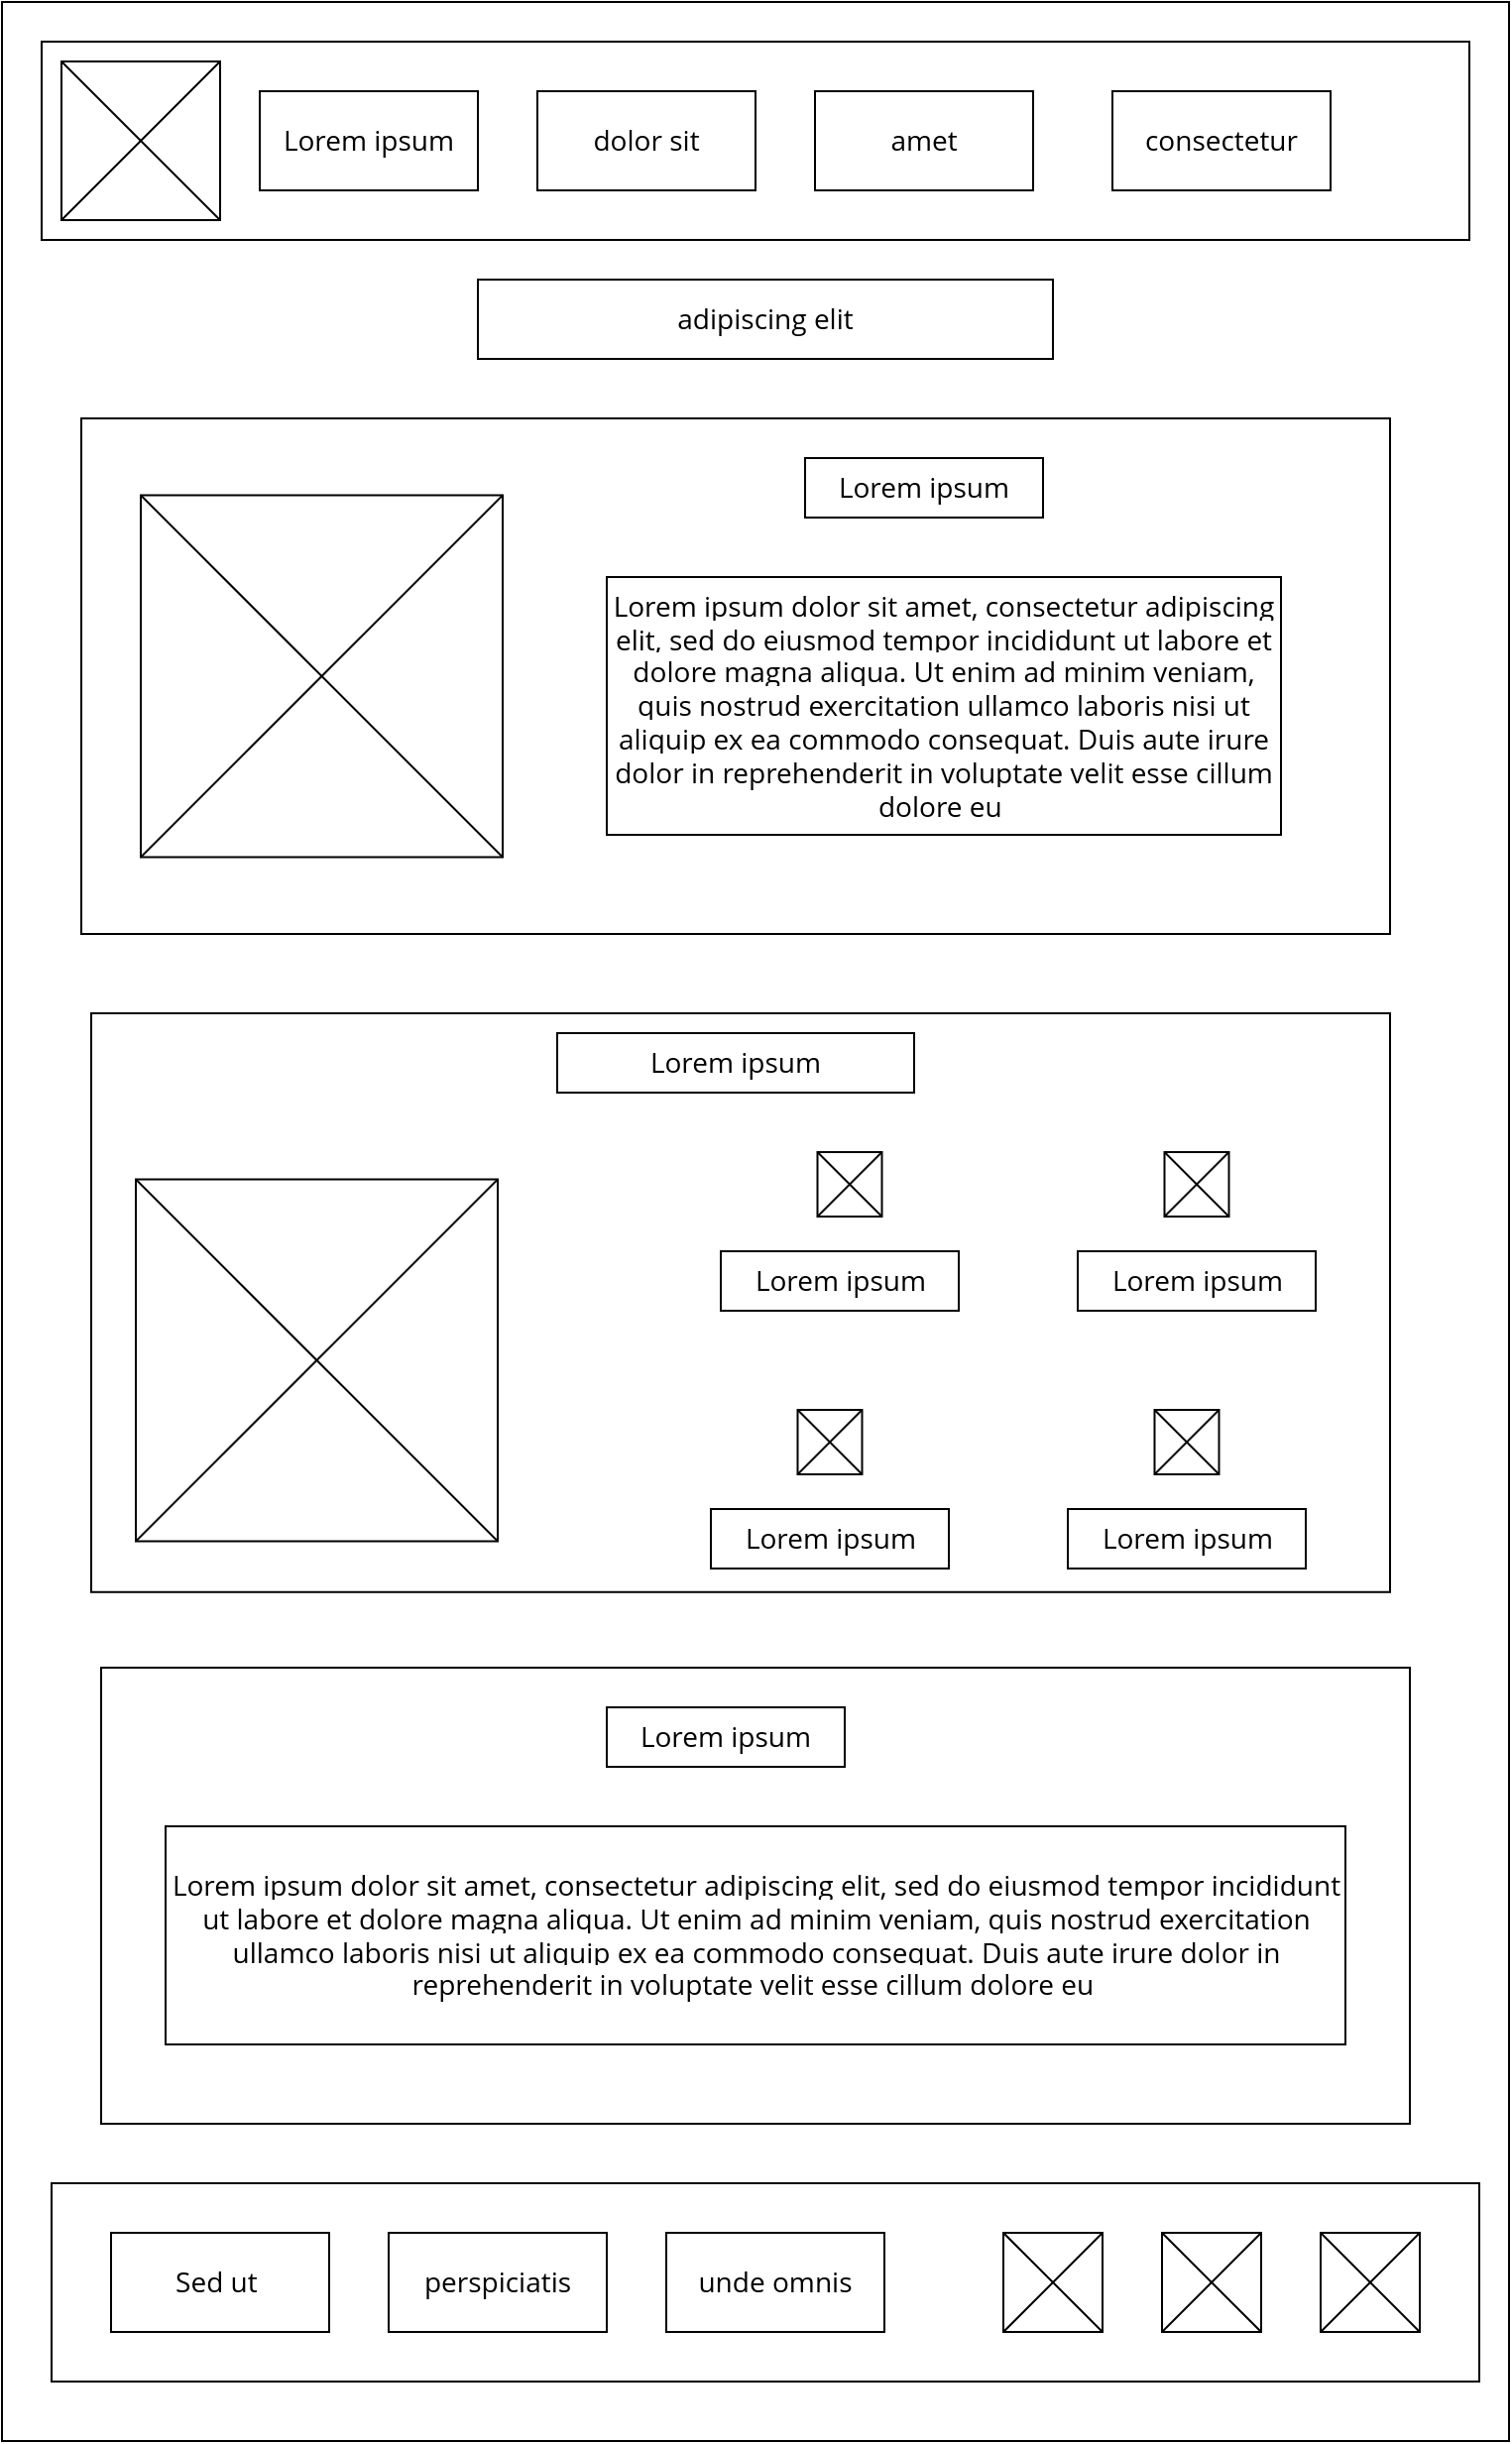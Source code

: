 <mxfile>
    <diagram id="0Z2dIn0HgFPbow9Yii3F" name="Page-1">
        <mxGraphModel dx="1514" dy="714" grid="1" gridSize="10" guides="1" tooltips="1" connect="1" arrows="1" fold="1" page="1" pageScale="1" pageWidth="850" pageHeight="1100" math="0" shadow="0">
            <root>
                <mxCell id="0"/>
                <mxCell id="1" parent="0"/>
                <mxCell id="2" value="" style="rounded=0;whiteSpace=wrap;html=1;" vertex="1" parent="1">
                    <mxGeometry x="40" y="40" width="760" height="1230" as="geometry"/>
                </mxCell>
                <mxCell id="74" value="" style="rounded=0;whiteSpace=wrap;html=1;" vertex="1" parent="1">
                    <mxGeometry x="85" y="550" width="655" height="291.88" as="geometry"/>
                </mxCell>
                <mxCell id="3" value="" style="rounded=0;whiteSpace=wrap;html=1;" vertex="1" parent="1">
                    <mxGeometry x="60" y="60" width="720" height="100" as="geometry"/>
                </mxCell>
                <mxCell id="4" value="" style="rounded=0;whiteSpace=wrap;html=1;" vertex="1" parent="1">
                    <mxGeometry x="65" y="1140" width="720" height="100" as="geometry"/>
                </mxCell>
                <mxCell id="5" value="" style="whiteSpace=wrap;html=1;aspect=fixed;" vertex="1" parent="1">
                    <mxGeometry x="70" y="70" width="80" height="80" as="geometry"/>
                </mxCell>
                <mxCell id="6" value="" style="endArrow=none;html=1;entryX=1;entryY=0;entryDx=0;entryDy=0;exitX=0;exitY=1;exitDx=0;exitDy=0;" edge="1" parent="1" source="5" target="5">
                    <mxGeometry width="50" height="50" relative="1" as="geometry">
                        <mxPoint x="90" y="150" as="sourcePoint"/>
                        <mxPoint x="140" y="100" as="targetPoint"/>
                    </mxGeometry>
                </mxCell>
                <mxCell id="7" value="" style="endArrow=none;html=1;exitX=0;exitY=0;exitDx=0;exitDy=0;entryX=1;entryY=1;entryDx=0;entryDy=0;" edge="1" parent="1" source="5" target="5">
                    <mxGeometry width="50" height="50" relative="1" as="geometry">
                        <mxPoint x="130" y="330" as="sourcePoint"/>
                        <mxPoint x="180" y="280" as="targetPoint"/>
                    </mxGeometry>
                </mxCell>
                <mxCell id="8" value="&lt;span style=&quot;font-family: &amp;#34;open sans&amp;#34; , &amp;#34;arial&amp;#34; , sans-serif ; font-size: 14px ; text-align: justify ; background-color: rgb(255 , 255 , 255)&quot;&gt;Lorem ipsum&lt;/span&gt;" style="rounded=0;whiteSpace=wrap;html=1;" vertex="1" parent="1">
                    <mxGeometry x="170" y="85" width="110" height="50" as="geometry"/>
                </mxCell>
                <mxCell id="9" value="&lt;span style=&quot;font-family: &amp;#34;open sans&amp;#34; , &amp;#34;arial&amp;#34; , sans-serif ; font-size: 14px ; text-align: justify ; background-color: rgb(255 , 255 , 255)&quot;&gt;dolor sit&lt;/span&gt;" style="rounded=0;whiteSpace=wrap;html=1;" vertex="1" parent="1">
                    <mxGeometry x="310" y="85" width="110" height="50" as="geometry"/>
                </mxCell>
                <mxCell id="10" value="&lt;span style=&quot;font-family: &amp;#34;open sans&amp;#34; , &amp;#34;arial&amp;#34; , sans-serif ; font-size: 14px ; text-align: justify ; background-color: rgb(255 , 255 , 255)&quot;&gt;amet&lt;/span&gt;" style="rounded=0;whiteSpace=wrap;html=1;" vertex="1" parent="1">
                    <mxGeometry x="450" y="85" width="110" height="50" as="geometry"/>
                </mxCell>
                <mxCell id="11" value="&lt;span style=&quot;font-family: &amp;#34;open sans&amp;#34; , &amp;#34;arial&amp;#34; , sans-serif ; font-size: 14px ; text-align: justify ; background-color: rgb(255 , 255 , 255)&quot;&gt;consectetur&lt;/span&gt;" style="rounded=0;whiteSpace=wrap;html=1;" vertex="1" parent="1">
                    <mxGeometry x="600" y="85" width="110" height="50" as="geometry"/>
                </mxCell>
                <mxCell id="12" value="" style="whiteSpace=wrap;html=1;aspect=fixed;" vertex="1" parent="1">
                    <mxGeometry x="705" y="1165" width="50" height="50" as="geometry"/>
                </mxCell>
                <mxCell id="13" value="" style="endArrow=none;html=1;entryX=1;entryY=0;entryDx=0;entryDy=0;exitX=0;exitY=1;exitDx=0;exitDy=0;" edge="1" parent="1" source="12" target="12">
                    <mxGeometry width="50" height="50" relative="1" as="geometry">
                        <mxPoint x="705" y="1220" as="sourcePoint"/>
                        <mxPoint x="755" y="1170" as="targetPoint"/>
                    </mxGeometry>
                </mxCell>
                <mxCell id="14" value="" style="endArrow=none;html=1;exitX=0;exitY=0;exitDx=0;exitDy=0;entryX=1;entryY=1;entryDx=0;entryDy=0;" edge="1" parent="1" source="12" target="12">
                    <mxGeometry width="50" height="50" relative="1" as="geometry">
                        <mxPoint x="745" y="1400" as="sourcePoint"/>
                        <mxPoint x="795" y="1350" as="targetPoint"/>
                    </mxGeometry>
                </mxCell>
                <mxCell id="15" value="" style="whiteSpace=wrap;html=1;aspect=fixed;" vertex="1" parent="1">
                    <mxGeometry x="625" y="1165" width="50" height="50" as="geometry"/>
                </mxCell>
                <mxCell id="16" value="" style="endArrow=none;html=1;entryX=1;entryY=0;entryDx=0;entryDy=0;exitX=0;exitY=1;exitDx=0;exitDy=0;" edge="1" parent="1" source="15" target="15">
                    <mxGeometry width="50" height="50" relative="1" as="geometry">
                        <mxPoint x="625" y="1220" as="sourcePoint"/>
                        <mxPoint x="675" y="1170" as="targetPoint"/>
                    </mxGeometry>
                </mxCell>
                <mxCell id="17" value="" style="endArrow=none;html=1;exitX=0;exitY=0;exitDx=0;exitDy=0;entryX=1;entryY=1;entryDx=0;entryDy=0;" edge="1" parent="1" source="15" target="15">
                    <mxGeometry width="50" height="50" relative="1" as="geometry">
                        <mxPoint x="665" y="1400" as="sourcePoint"/>
                        <mxPoint x="715" y="1350" as="targetPoint"/>
                    </mxGeometry>
                </mxCell>
                <mxCell id="18" value="" style="whiteSpace=wrap;html=1;aspect=fixed;" vertex="1" parent="1">
                    <mxGeometry x="545" y="1165" width="50" height="50" as="geometry"/>
                </mxCell>
                <mxCell id="19" value="" style="endArrow=none;html=1;entryX=1;entryY=0;entryDx=0;entryDy=0;exitX=0;exitY=1;exitDx=0;exitDy=0;" edge="1" parent="1" source="18" target="18">
                    <mxGeometry width="50" height="50" relative="1" as="geometry">
                        <mxPoint x="545" y="1220" as="sourcePoint"/>
                        <mxPoint x="595" y="1170" as="targetPoint"/>
                    </mxGeometry>
                </mxCell>
                <mxCell id="20" value="" style="endArrow=none;html=1;exitX=0;exitY=0;exitDx=0;exitDy=0;entryX=1;entryY=1;entryDx=0;entryDy=0;" edge="1" parent="1" source="18" target="18">
                    <mxGeometry width="50" height="50" relative="1" as="geometry">
                        <mxPoint x="585" y="1400" as="sourcePoint"/>
                        <mxPoint x="635" y="1350" as="targetPoint"/>
                    </mxGeometry>
                </mxCell>
                <mxCell id="21" value="&lt;span style=&quot;font-family: &amp;#34;open sans&amp;#34; , &amp;#34;arial&amp;#34; , sans-serif ; font-size: 14px ; text-align: justify ; background-color: rgb(255 , 255 , 255)&quot;&gt;Sed ut&amp;nbsp;&lt;/span&gt;" style="rounded=0;whiteSpace=wrap;html=1;" vertex="1" parent="1">
                    <mxGeometry x="95" y="1165" width="110" height="50" as="geometry"/>
                </mxCell>
                <mxCell id="22" value="&lt;span style=&quot;font-family: &amp;#34;open sans&amp;#34; , &amp;#34;arial&amp;#34; , sans-serif ; font-size: 14px ; text-align: justify ; background-color: rgb(255 , 255 , 255)&quot;&gt;perspiciatis&lt;/span&gt;" style="rounded=0;whiteSpace=wrap;html=1;" vertex="1" parent="1">
                    <mxGeometry x="235" y="1165" width="110" height="50" as="geometry"/>
                </mxCell>
                <mxCell id="23" value="&lt;span style=&quot;font-family: &amp;#34;open sans&amp;#34; , &amp;#34;arial&amp;#34; , sans-serif ; font-size: 14px ; text-align: justify ; background-color: rgb(255 , 255 , 255)&quot;&gt;unde omnis&lt;/span&gt;" style="rounded=0;whiteSpace=wrap;html=1;" vertex="1" parent="1">
                    <mxGeometry x="375" y="1165" width="110" height="50" as="geometry"/>
                </mxCell>
                <mxCell id="24" value="&lt;span style=&quot;font-family: &amp;#34;open sans&amp;#34; , &amp;#34;arial&amp;#34; , sans-serif ; font-size: 14px ; text-align: justify ; background-color: rgb(255 , 255 , 255)&quot;&gt;adipiscing elit&lt;/span&gt;" style="rounded=0;whiteSpace=wrap;html=1;" vertex="1" parent="1">
                    <mxGeometry x="280" y="180" width="290" height="40" as="geometry"/>
                </mxCell>
                <mxCell id="25" value="" style="rounded=0;whiteSpace=wrap;html=1;" vertex="1" parent="1">
                    <mxGeometry x="80" y="250" width="660" height="260" as="geometry"/>
                </mxCell>
                <mxCell id="26" value="" style="rounded=0;whiteSpace=wrap;html=1;" vertex="1" parent="1">
                    <mxGeometry x="90" y="880" width="660" height="230" as="geometry"/>
                </mxCell>
                <mxCell id="33" value="" style="whiteSpace=wrap;html=1;aspect=fixed;" vertex="1" parent="1">
                    <mxGeometry x="107.5" y="633.75" width="182.5" height="182.5" as="geometry"/>
                </mxCell>
                <mxCell id="34" value="" style="endArrow=none;html=1;entryX=1;entryY=0;entryDx=0;entryDy=0;exitX=0;exitY=1;exitDx=0;exitDy=0;" edge="1" parent="1" source="33" target="33">
                    <mxGeometry width="50" height="50" relative="1" as="geometry">
                        <mxPoint x="87.5" y="377.5" as="sourcePoint"/>
                        <mxPoint x="137.5" y="327.5" as="targetPoint"/>
                    </mxGeometry>
                </mxCell>
                <mxCell id="35" value="" style="endArrow=none;html=1;exitX=0;exitY=0;exitDx=0;exitDy=0;entryX=1;entryY=1;entryDx=0;entryDy=0;" edge="1" parent="1" source="33" target="33">
                    <mxGeometry width="50" height="50" relative="1" as="geometry">
                        <mxPoint x="127.5" y="557.5" as="sourcePoint"/>
                        <mxPoint x="177.5" y="507.5" as="targetPoint"/>
                    </mxGeometry>
                </mxCell>
                <mxCell id="36" value="&lt;span style=&quot;font-family: &amp;#34;open sans&amp;#34; , &amp;#34;arial&amp;#34; , sans-serif ; font-size: 14px ; text-align: justify ; background-color: rgb(255 , 255 , 255)&quot;&gt;Lorem ipsum dolor sit amet, consectetur adipiscing elit, sed do eiusmod tempor incididunt ut labore et dolore magna aliqua. Ut enim ad minim veniam, quis nostrud exercitation ullamco laboris nisi ut aliquip ex ea commodo consequat. Duis aute irure dolor in reprehenderit in voluptate velit esse cillum dolore eu&amp;nbsp;&lt;/span&gt;" style="rounded=0;whiteSpace=wrap;html=1;" vertex="1" parent="1">
                    <mxGeometry x="122.5" y="960" width="595" height="110" as="geometry"/>
                </mxCell>
                <mxCell id="37" value="&lt;span style=&quot;font-family: &amp;#34;open sans&amp;#34; , &amp;#34;arial&amp;#34; , sans-serif ; font-size: 14px ; text-align: justify ; background-color: rgb(255 , 255 , 255)&quot;&gt;Lorem ipsum&lt;/span&gt;" style="rounded=0;whiteSpace=wrap;html=1;" vertex="1" parent="1">
                    <mxGeometry x="345" y="900" width="120" height="30" as="geometry"/>
                </mxCell>
                <mxCell id="38" value="" style="whiteSpace=wrap;html=1;aspect=fixed;" vertex="1" parent="1">
                    <mxGeometry x="110" y="288.75" width="182.5" height="182.5" as="geometry"/>
                </mxCell>
                <mxCell id="39" value="" style="endArrow=none;html=1;entryX=1;entryY=0;entryDx=0;entryDy=0;exitX=0;exitY=1;exitDx=0;exitDy=0;" edge="1" parent="1" source="38" target="38">
                    <mxGeometry width="50" height="50" relative="1" as="geometry">
                        <mxPoint x="80" y="62.5" as="sourcePoint"/>
                        <mxPoint x="130" y="12.5" as="targetPoint"/>
                    </mxGeometry>
                </mxCell>
                <mxCell id="40" value="" style="endArrow=none;html=1;exitX=0;exitY=0;exitDx=0;exitDy=0;entryX=1;entryY=1;entryDx=0;entryDy=0;" edge="1" parent="1" source="38" target="38">
                    <mxGeometry width="50" height="50" relative="1" as="geometry">
                        <mxPoint x="120" y="242.5" as="sourcePoint"/>
                        <mxPoint x="170" y="192.5" as="targetPoint"/>
                    </mxGeometry>
                </mxCell>
                <mxCell id="41" value="&lt;span style=&quot;font-family: &amp;#34;open sans&amp;#34; , &amp;#34;arial&amp;#34; , sans-serif ; font-size: 14px ; text-align: justify ; background-color: rgb(255 , 255 , 255)&quot;&gt;Lorem ipsum&lt;/span&gt;" style="rounded=0;whiteSpace=wrap;html=1;" vertex="1" parent="1">
                    <mxGeometry x="397.5" y="800" width="120" height="30" as="geometry"/>
                </mxCell>
                <mxCell id="42" value="&lt;span style=&quot;font-family: &amp;#34;open sans&amp;#34; , &amp;#34;arial&amp;#34; , sans-serif ; font-size: 14px ; text-align: justify ; background-color: rgb(255 , 255 , 255)&quot;&gt;Lorem ipsum&lt;/span&gt;" style="rounded=0;whiteSpace=wrap;html=1;" vertex="1" parent="1">
                    <mxGeometry x="577.5" y="800" width="120" height="30" as="geometry"/>
                </mxCell>
                <mxCell id="43" value="&lt;span style=&quot;font-family: &amp;#34;open sans&amp;#34; , &amp;#34;arial&amp;#34; , sans-serif ; font-size: 14px ; text-align: justify ; background-color: rgb(255 , 255 , 255)&quot;&gt;Lorem ipsum&lt;/span&gt;" style="rounded=0;whiteSpace=wrap;html=1;" vertex="1" parent="1">
                    <mxGeometry x="402.5" y="670" width="120" height="30" as="geometry"/>
                </mxCell>
                <mxCell id="44" value="&lt;span style=&quot;font-family: &amp;#34;open sans&amp;#34; , &amp;#34;arial&amp;#34; , sans-serif ; font-size: 14px ; text-align: justify ; background-color: rgb(255 , 255 , 255)&quot;&gt;Lorem ipsum&lt;/span&gt;" style="rounded=0;whiteSpace=wrap;html=1;" vertex="1" parent="1">
                    <mxGeometry x="582.5" y="670" width="120" height="30" as="geometry"/>
                </mxCell>
                <mxCell id="60" value="" style="whiteSpace=wrap;html=1;aspect=fixed;" vertex="1" parent="1">
                    <mxGeometry x="441.25" y="750" width="32.5" height="32.5" as="geometry"/>
                </mxCell>
                <mxCell id="61" value="" style="endArrow=none;html=1;entryX=1;entryY=0;entryDx=0;entryDy=0;exitX=0;exitY=1;exitDx=0;exitDy=0;" edge="1" parent="1" source="60" target="60">
                    <mxGeometry width="50" height="50" relative="1" as="geometry">
                        <mxPoint x="-612.5" y="422.5" as="sourcePoint"/>
                        <mxPoint x="-562.5" y="372.5" as="targetPoint"/>
                    </mxGeometry>
                </mxCell>
                <mxCell id="62" value="" style="endArrow=none;html=1;exitX=0;exitY=0;exitDx=0;exitDy=0;entryX=1;entryY=1;entryDx=0;entryDy=0;" edge="1" parent="1" source="60" target="60">
                    <mxGeometry width="50" height="50" relative="1" as="geometry">
                        <mxPoint x="-572.5" y="602.5" as="sourcePoint"/>
                        <mxPoint x="-522.5" y="552.5" as="targetPoint"/>
                    </mxGeometry>
                </mxCell>
                <mxCell id="63" value="" style="whiteSpace=wrap;html=1;aspect=fixed;" vertex="1" parent="1">
                    <mxGeometry x="621.25" y="750" width="32.5" height="32.5" as="geometry"/>
                </mxCell>
                <mxCell id="64" value="" style="endArrow=none;html=1;entryX=1;entryY=0;entryDx=0;entryDy=0;exitX=0;exitY=1;exitDx=0;exitDy=0;" edge="1" parent="1" source="63" target="63">
                    <mxGeometry width="50" height="50" relative="1" as="geometry">
                        <mxPoint x="-378.75" y="432.5" as="sourcePoint"/>
                        <mxPoint x="-328.75" y="382.5" as="targetPoint"/>
                    </mxGeometry>
                </mxCell>
                <mxCell id="65" value="" style="endArrow=none;html=1;exitX=0;exitY=0;exitDx=0;exitDy=0;entryX=1;entryY=1;entryDx=0;entryDy=0;" edge="1" parent="1" source="63" target="63">
                    <mxGeometry width="50" height="50" relative="1" as="geometry">
                        <mxPoint x="-338.75" y="612.5" as="sourcePoint"/>
                        <mxPoint x="-288.75" y="562.5" as="targetPoint"/>
                    </mxGeometry>
                </mxCell>
                <mxCell id="66" value="" style="whiteSpace=wrap;html=1;aspect=fixed;" vertex="1" parent="1">
                    <mxGeometry x="451.25" y="620" width="32.5" height="32.5" as="geometry"/>
                </mxCell>
                <mxCell id="67" value="" style="endArrow=none;html=1;entryX=1;entryY=0;entryDx=0;entryDy=0;exitX=0;exitY=1;exitDx=0;exitDy=0;" edge="1" parent="1" source="66" target="66">
                    <mxGeometry width="50" height="50" relative="1" as="geometry">
                        <mxPoint x="-548.75" y="302.5" as="sourcePoint"/>
                        <mxPoint x="-498.75" y="252.5" as="targetPoint"/>
                    </mxGeometry>
                </mxCell>
                <mxCell id="68" value="" style="endArrow=none;html=1;exitX=0;exitY=0;exitDx=0;exitDy=0;entryX=1;entryY=1;entryDx=0;entryDy=0;" edge="1" parent="1" source="66" target="66">
                    <mxGeometry width="50" height="50" relative="1" as="geometry">
                        <mxPoint x="-508.75" y="482.5" as="sourcePoint"/>
                        <mxPoint x="-458.75" y="432.5" as="targetPoint"/>
                    </mxGeometry>
                </mxCell>
                <mxCell id="69" value="" style="whiteSpace=wrap;html=1;aspect=fixed;" vertex="1" parent="1">
                    <mxGeometry x="626.25" y="620" width="32.5" height="32.5" as="geometry"/>
                </mxCell>
                <mxCell id="70" value="" style="endArrow=none;html=1;entryX=1;entryY=0;entryDx=0;entryDy=0;exitX=0;exitY=1;exitDx=0;exitDy=0;" edge="1" parent="1" source="69" target="69">
                    <mxGeometry width="50" height="50" relative="1" as="geometry">
                        <mxPoint x="-373.75" y="302.5" as="sourcePoint"/>
                        <mxPoint x="-323.75" y="252.5" as="targetPoint"/>
                    </mxGeometry>
                </mxCell>
                <mxCell id="71" value="" style="endArrow=none;html=1;exitX=0;exitY=0;exitDx=0;exitDy=0;entryX=1;entryY=1;entryDx=0;entryDy=0;" edge="1" parent="1" source="69" target="69">
                    <mxGeometry width="50" height="50" relative="1" as="geometry">
                        <mxPoint x="-333.75" y="482.5" as="sourcePoint"/>
                        <mxPoint x="-283.75" y="432.5" as="targetPoint"/>
                    </mxGeometry>
                </mxCell>
                <mxCell id="72" value="&lt;span style=&quot;font-family: &amp;#34;open sans&amp;#34; , &amp;#34;arial&amp;#34; , sans-serif ; font-size: 14px ; text-align: justify ; background-color: rgb(255 , 255 , 255)&quot;&gt;Lorem ipsum dolor sit amet, consectetur adipiscing elit, sed do eiusmod tempor incididunt ut labore et dolore magna aliqua. Ut enim ad minim veniam, quis nostrud exercitation ullamco laboris nisi ut aliquip ex ea commodo consequat. Duis aute irure dolor in reprehenderit in voluptate velit esse cillum dolore eu&amp;nbsp;&lt;/span&gt;" style="rounded=0;whiteSpace=wrap;html=1;" vertex="1" parent="1">
                    <mxGeometry x="345" y="330" width="340" height="130" as="geometry"/>
                </mxCell>
                <mxCell id="73" value="&lt;span style=&quot;font-family: &amp;#34;open sans&amp;#34; , &amp;#34;arial&amp;#34; , sans-serif ; font-size: 14px ; text-align: justify ; background-color: rgb(255 , 255 , 255)&quot;&gt;Lorem ipsum&lt;/span&gt;" style="rounded=0;whiteSpace=wrap;html=1;" vertex="1" parent="1">
                    <mxGeometry x="445" y="270" width="120" height="30" as="geometry"/>
                </mxCell>
                <mxCell id="75" value="&lt;span style=&quot;font-family: &amp;#34;open sans&amp;#34; , &amp;#34;arial&amp;#34; , sans-serif ; font-size: 14px ; text-align: justify ; background-color: rgb(255 , 255 , 255)&quot;&gt;Lorem ipsum&lt;/span&gt;" style="rounded=0;whiteSpace=wrap;html=1;" vertex="1" parent="1">
                    <mxGeometry x="320" y="560" width="180" height="30" as="geometry"/>
                </mxCell>
            </root>
        </mxGraphModel>
    </diagram>
</mxfile>